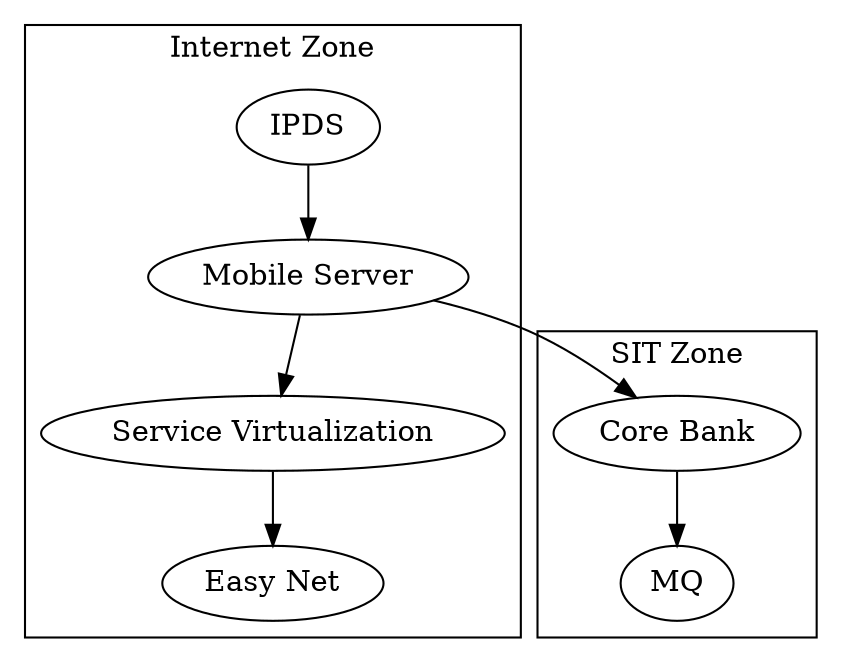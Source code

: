 	digraph { 
		subgraph cluster_0 {
			label="Internet Zone";
			IPDS -> "Mobile Server";
			"Mobile Server" -> "Service Virtualization";
			"Service Virtualization" -> "Easy Net";
		}
		
		subgraph cluster_1 {
			label="SIT Zone";
			"Mobile Server" -> "Core Bank";
			"Core Bank" -> "MQ";
		}
	}
	